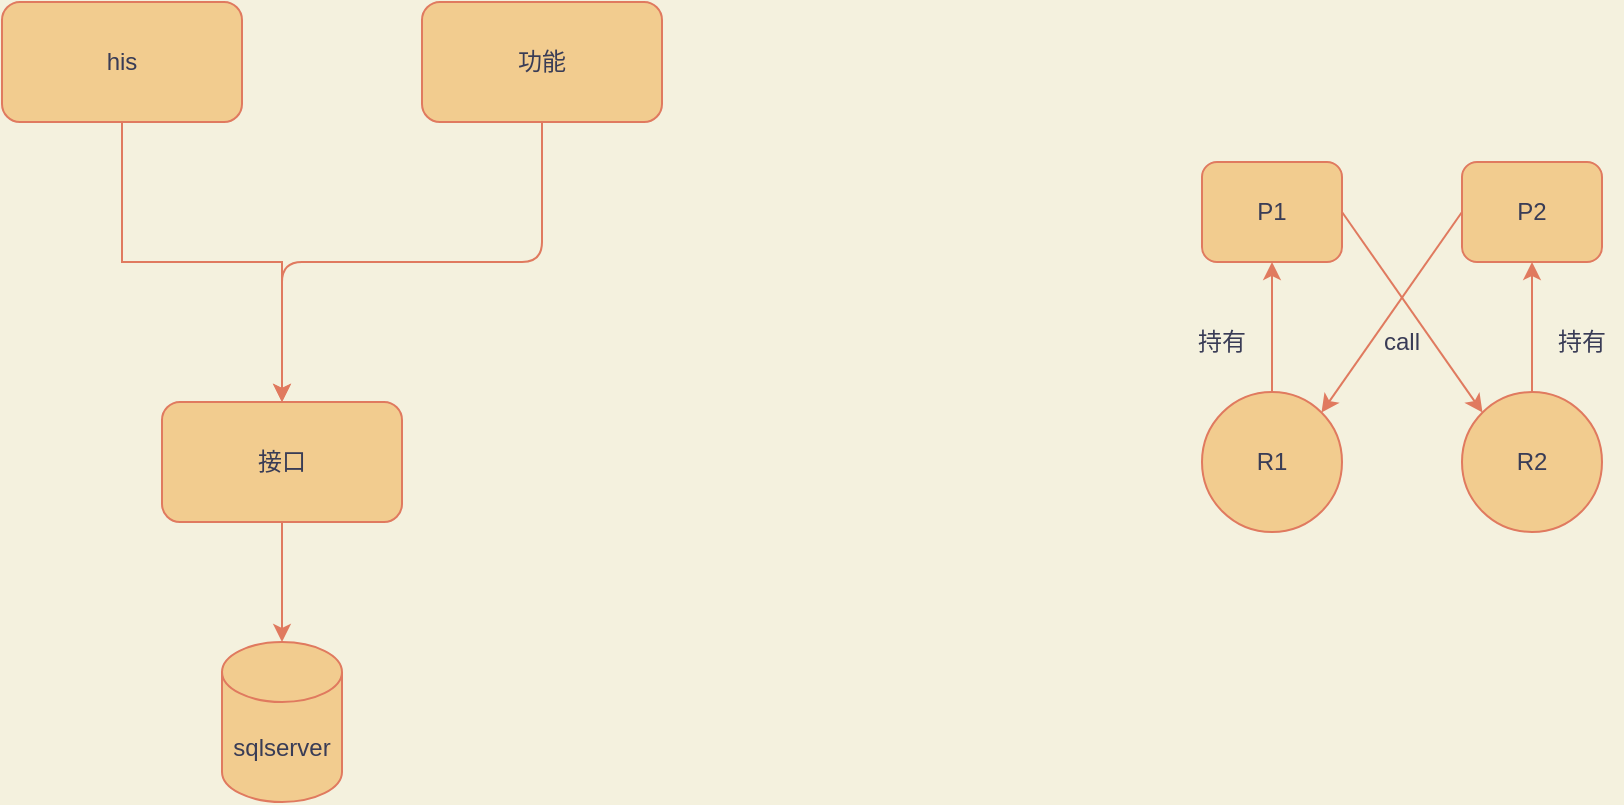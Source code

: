 <mxfile version="13.10.0" type="embed">
    <diagram id="vJDkejuhj5tvOvl5ttwC" name="Page-1">
        <mxGraphModel dx="951" dy="514" grid="1" gridSize="10" guides="1" tooltips="1" connect="1" arrows="1" fold="1" page="0" pageScale="1" pageWidth="827" pageHeight="1169" background="#F4F1DE" math="0" shadow="0">
            <root>
                <mxCell id="0"/>
                <mxCell id="1" parent="0"/>
                <mxCell id="2" value="sqlserver" style="shape=cylinder3;whiteSpace=wrap;html=1;boundedLbl=1;backgroundOutline=1;size=15;fillColor=#F2CC8F;strokeColor=#E07A5F;fontColor=#393C56;" parent="1" vertex="1">
                    <mxGeometry x="280" y="360" width="60" height="80" as="geometry"/>
                </mxCell>
                <mxCell id="8" style="edgeStyle=orthogonalEdgeStyle;rounded=0;orthogonalLoop=1;jettySize=auto;html=1;exitX=0.5;exitY=1;exitDx=0;exitDy=0;entryX=0.5;entryY=0;entryDx=0;entryDy=0;strokeColor=#E07A5F;fontColor=#393C56;labelBackgroundColor=#F4F1DE;" parent="1" source="3" target="4" edge="1">
                    <mxGeometry relative="1" as="geometry"/>
                </mxCell>
                <mxCell id="3" value="his" style="rounded=1;whiteSpace=wrap;html=1;fillColor=#F2CC8F;strokeColor=#E07A5F;fontColor=#393C56;" parent="1" vertex="1">
                    <mxGeometry x="170" y="40" width="120" height="60" as="geometry"/>
                </mxCell>
                <mxCell id="6" style="edgeStyle=orthogonalEdgeStyle;rounded=0;orthogonalLoop=1;jettySize=auto;html=1;exitX=0.5;exitY=1;exitDx=0;exitDy=0;strokeColor=#E07A5F;fontColor=#393C56;labelBackgroundColor=#F4F1DE;" parent="1" source="4" target="2" edge="1">
                    <mxGeometry relative="1" as="geometry"/>
                </mxCell>
                <mxCell id="4" value="接口" style="rounded=1;whiteSpace=wrap;html=1;fillColor=#F2CC8F;strokeColor=#E07A5F;fontColor=#393C56;" parent="1" vertex="1">
                    <mxGeometry x="250" y="240" width="120" height="60" as="geometry"/>
                </mxCell>
                <mxCell id="9" style="edgeStyle=orthogonalEdgeStyle;curved=0;rounded=1;sketch=0;orthogonalLoop=1;jettySize=auto;html=1;exitX=0.5;exitY=1;exitDx=0;exitDy=0;strokeColor=#E07A5F;fillColor=#F2CC8F;fontColor=#393C56;labelBackgroundColor=#F4F1DE;" parent="1" source="5" target="4" edge="1">
                    <mxGeometry relative="1" as="geometry"/>
                </mxCell>
                <mxCell id="5" value="功能" style="rounded=1;whiteSpace=wrap;html=1;fillColor=#F2CC8F;strokeColor=#E07A5F;fontColor=#393C56;" parent="1" vertex="1">
                    <mxGeometry x="380" y="40" width="120" height="60" as="geometry"/>
                </mxCell>
                <mxCell id="10" value="P1" style="rounded=1;whiteSpace=wrap;html=1;fillColor=#F2CC8F;strokeColor=#E07A5F;fontColor=#393C56;" vertex="1" parent="1">
                    <mxGeometry x="770" y="120" width="70" height="50" as="geometry"/>
                </mxCell>
                <mxCell id="15" style="edgeStyle=orthogonalEdgeStyle;curved=0;rounded=1;sketch=0;orthogonalLoop=1;jettySize=auto;html=1;exitX=0;exitY=0.5;exitDx=0;exitDy=0;strokeColor=#E07A5F;fillColor=#F2CC8F;fontColor=#393C56;" edge="1" parent="1" source="11" target="10">
                    <mxGeometry relative="1" as="geometry"/>
                </mxCell>
                <mxCell id="11" value="R1" style="ellipse;whiteSpace=wrap;html=1;aspect=fixed;rounded=0;sketch=0;strokeColor=#E07A5F;fillColor=#F2CC8F;fontColor=#393C56;direction=south;" vertex="1" parent="1">
                    <mxGeometry x="770" y="235" width="70" height="70" as="geometry"/>
                </mxCell>
                <mxCell id="12" value="P2" style="rounded=1;whiteSpace=wrap;html=1;fillColor=#F2CC8F;strokeColor=#E07A5F;fontColor=#393C56;" vertex="1" parent="1">
                    <mxGeometry x="900" y="120" width="70" height="50" as="geometry"/>
                </mxCell>
                <mxCell id="16" style="edgeStyle=orthogonalEdgeStyle;curved=0;rounded=1;sketch=0;orthogonalLoop=1;jettySize=auto;html=1;exitX=0;exitY=0.5;exitDx=0;exitDy=0;strokeColor=#E07A5F;fillColor=#F2CC8F;fontColor=#393C56;" edge="1" parent="1" source="13" target="12">
                    <mxGeometry relative="1" as="geometry"/>
                </mxCell>
                <mxCell id="13" value="R2" style="ellipse;whiteSpace=wrap;html=1;aspect=fixed;rounded=0;sketch=0;strokeColor=#E07A5F;fillColor=#F2CC8F;fontColor=#393C56;direction=south;" vertex="1" parent="1">
                    <mxGeometry x="900" y="235" width="70" height="70" as="geometry"/>
                </mxCell>
                <mxCell id="17" value="" style="endArrow=classic;html=1;strokeColor=#E07A5F;fillColor=#F2CC8F;fontColor=#393C56;entryX=0;entryY=0;entryDx=0;entryDy=0;exitX=0;exitY=0.5;exitDx=0;exitDy=0;" edge="1" parent="1" source="12" target="11">
                    <mxGeometry width="50" height="50" relative="1" as="geometry">
                        <mxPoint x="670" y="320" as="sourcePoint"/>
                        <mxPoint x="720" y="270" as="targetPoint"/>
                    </mxGeometry>
                </mxCell>
                <mxCell id="18" value="" style="endArrow=classic;html=1;strokeColor=#E07A5F;fillColor=#F2CC8F;fontColor=#393C56;entryX=0;entryY=1;entryDx=0;entryDy=0;exitX=1;exitY=0.5;exitDx=0;exitDy=0;" edge="1" parent="1" source="10" target="13">
                    <mxGeometry width="50" height="50" relative="1" as="geometry">
                        <mxPoint x="670" y="390" as="sourcePoint"/>
                        <mxPoint x="720" y="340" as="targetPoint"/>
                    </mxGeometry>
                </mxCell>
                <mxCell id="19" value="持有" style="text;html=1;strokeColor=none;fillColor=none;align=center;verticalAlign=middle;whiteSpace=wrap;rounded=0;sketch=0;fontColor=#393C56;" vertex="1" parent="1">
                    <mxGeometry x="760" y="200" width="40" height="20" as="geometry"/>
                </mxCell>
                <mxCell id="20" value="call" style="text;html=1;strokeColor=none;fillColor=none;align=center;verticalAlign=middle;whiteSpace=wrap;rounded=0;sketch=0;fontColor=#393C56;" vertex="1" parent="1">
                    <mxGeometry x="850" y="200" width="40" height="20" as="geometry"/>
                </mxCell>
                <mxCell id="21" value="持有" style="text;html=1;strokeColor=none;fillColor=none;align=center;verticalAlign=middle;whiteSpace=wrap;rounded=0;sketch=0;fontColor=#393C56;" vertex="1" parent="1">
                    <mxGeometry x="940" y="200" width="40" height="20" as="geometry"/>
                </mxCell>
            </root>
        </mxGraphModel>
    </diagram>
</mxfile>